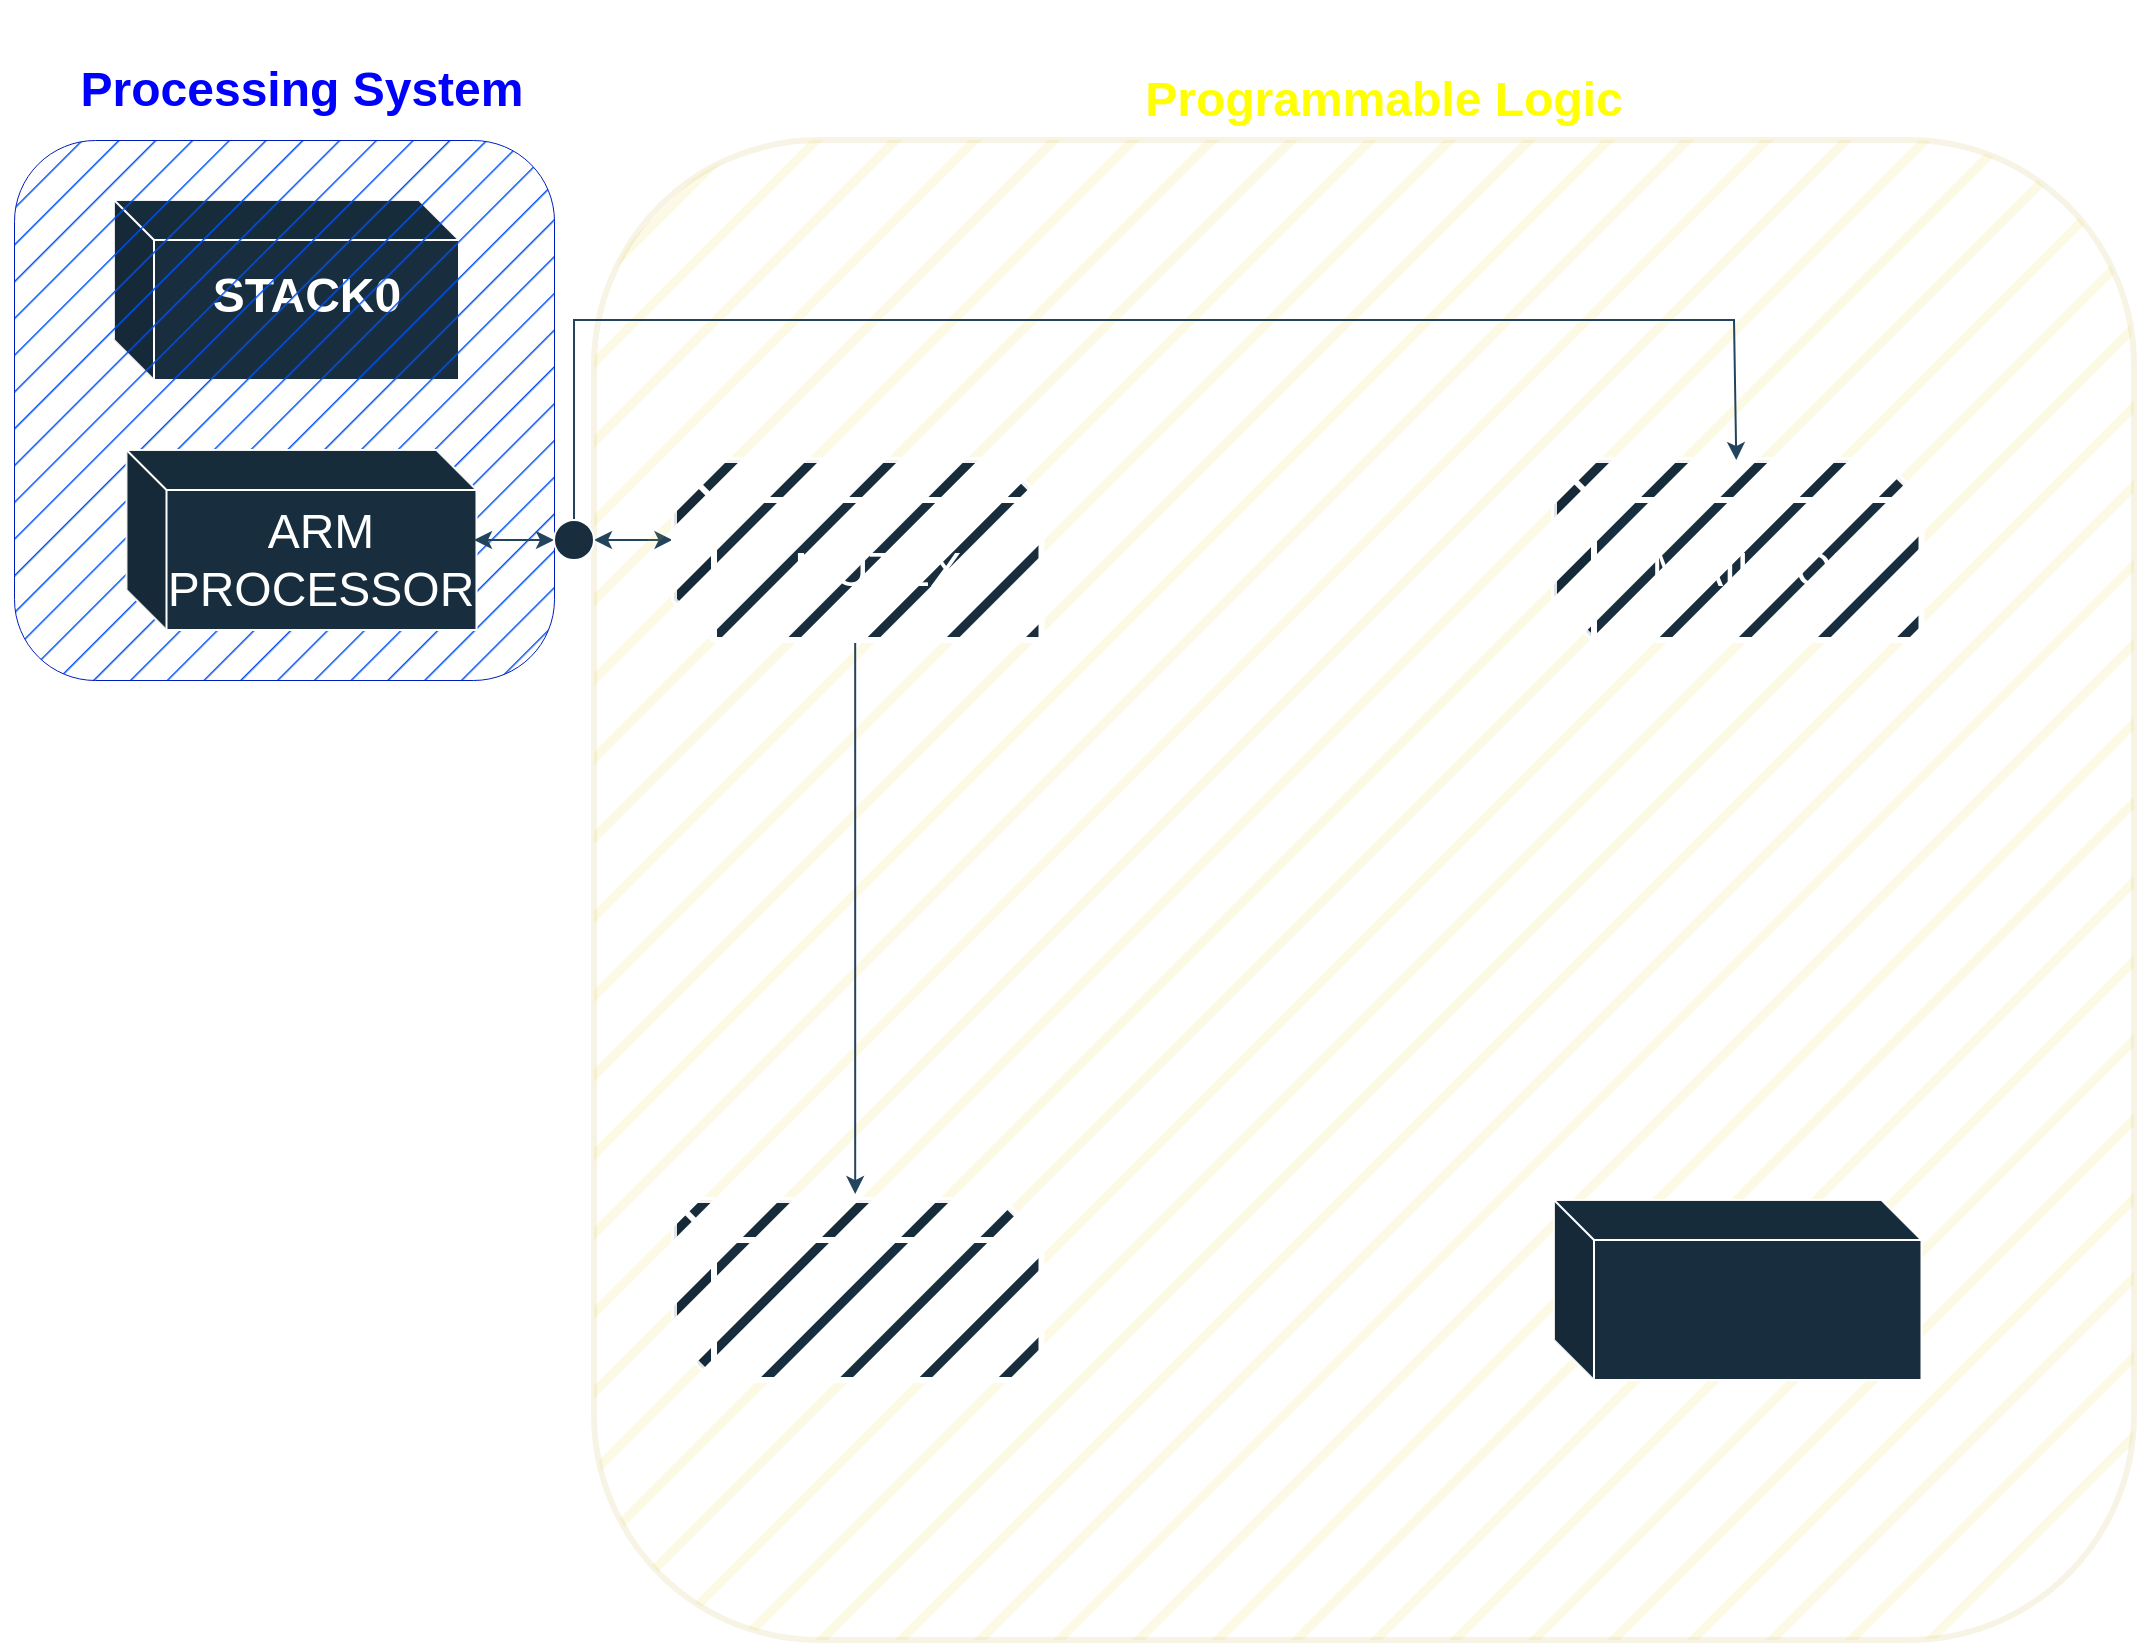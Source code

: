 <mxfile version="21.3.4" type="github">
  <diagram name="Page-1" id="gcy__Qb1ZBH2AbPkypAd">
    <mxGraphModel dx="1400" dy="755" grid="1" gridSize="10" guides="1" tooltips="1" connect="1" arrows="1" fold="1" page="1" pageScale="1" pageWidth="850" pageHeight="1100" math="0" shadow="0">
      <root>
        <mxCell id="0" />
        <mxCell id="1" parent="0" />
        <mxCell id="jSiletz1S2egC7Go8O0c-2" value="&lt;div&gt;&lt;b&gt;&lt;font style=&quot;font-size: 24px;&quot;&gt;STACK0&lt;/font&gt;&lt;/b&gt;&lt;/div&gt;&lt;div&gt;&lt;b&gt;&lt;br&gt;&lt;/b&gt;&lt;/div&gt;" style="shape=cube;whiteSpace=wrap;html=1;boundedLbl=1;backgroundOutline=1;darkOpacity=0.05;darkOpacity2=0.1;fillStyle=auto;fillColor=#182E3E;fontColor=#FFFFFF;strokeColor=#FFFFFF;labelBackgroundColor=none;" parent="1" vertex="1">
          <mxGeometry x="80" y="140" width="172.5" height="90" as="geometry" />
        </mxCell>
        <mxCell id="jSiletz1S2egC7Go8O0c-152" value="" style="whiteSpace=wrap;html=1;aspect=fixed;fillStyle=hatch;fillColor=#0050ef;fontColor=#ffffff;strokeColor=#001DBC;rounded=1;perimeterSpacing=10;strokeWidth=0.5;labelBackgroundColor=none;" parent="1" vertex="1">
          <mxGeometry x="30" y="110" width="270" height="270" as="geometry" />
        </mxCell>
        <mxCell id="jSiletz1S2egC7Go8O0c-154" value="&lt;font style=&quot;font-size: 24px;&quot; color=&quot;#0000ff&quot;&gt;&lt;b&gt;Processing System&lt;/b&gt;&lt;/font&gt;" style="text;html=1;strokeColor=none;fillColor=none;align=center;verticalAlign=middle;whiteSpace=wrap;rounded=0;fontColor=#FFFFFF;labelBackgroundColor=none;" parent="1" vertex="1">
          <mxGeometry x="23.75" y="40" width="300" height="90" as="geometry" />
        </mxCell>
        <mxCell id="jSiletz1S2egC7Go8O0c-155" value="&lt;font style=&quot;font-size: 24px;&quot;&gt;ARM PROCESSOR&lt;/font&gt;" style="shape=cube;whiteSpace=wrap;html=1;boundedLbl=1;backgroundOutline=1;darkOpacity=0.05;darkOpacity2=0.1;fillColor=#182E3E;fontColor=#FFFFFF;strokeColor=#FFFFFF;labelBackgroundColor=none;" parent="1" vertex="1">
          <mxGeometry x="86.25" y="265" width="175" height="90" as="geometry" />
        </mxCell>
        <mxCell id="jSiletz1S2egC7Go8O0c-156" value="" style="endArrow=classic;startArrow=classic;html=1;rounded=0;entryX=-0.004;entryY=0.444;entryDx=0;entryDy=0;entryPerimeter=0;labelBackgroundColor=none;strokeColor=#23445D;fontColor=default;" parent="1" edge="1" target="77hCbqt62AJWyuLHv462-2" source="77hCbqt62AJWyuLHv462-13">
          <mxGeometry width="50" height="50" relative="1" as="geometry">
            <mxPoint x="260" y="315" as="sourcePoint" />
            <mxPoint x="360" y="315" as="targetPoint" />
            <Array as="points" />
          </mxGeometry>
        </mxCell>
        <mxCell id="jSiletz1S2egC7Go8O0c-159" value="" style="rounded=1;whiteSpace=wrap;html=1;fillColor=#e3c800;fontColor=#000000;strokeColor=#B09500;fillStyle=hatch;shadow=0;glass=0;strokeWidth=3;perimeterSpacing=20;opacity=10;labelBackgroundColor=none;" parent="1" vertex="1">
          <mxGeometry x="320" y="110" width="770" height="750" as="geometry" />
        </mxCell>
        <mxCell id="77hCbqt62AJWyuLHv462-10" style="edgeStyle=none;rounded=0;orthogonalLoop=1;jettySize=auto;html=1;exitX=0.493;exitY=1.011;exitDx=0;exitDy=0;exitPerimeter=0;entryX=0.493;entryY=-0.033;entryDx=0;entryDy=0;entryPerimeter=0;labelBackgroundColor=none;strokeColor=#23445D;fontColor=default;" edge="1" parent="1" source="77hCbqt62AJWyuLHv462-2" target="77hCbqt62AJWyuLHv462-4">
          <mxGeometry relative="1" as="geometry">
            <mxPoint x="450" y="370" as="sourcePoint" />
            <mxPoint x="451" y="620" as="targetPoint" />
          </mxGeometry>
        </mxCell>
        <mxCell id="77hCbqt62AJWyuLHv462-2" value="MUTEX" style="shape=cube;whiteSpace=wrap;html=1;boundedLbl=1;backgroundOutline=1;darkOpacity=0.05;darkOpacity2=0.1;fontSize=24;fillColor=#182E3E;fontColor=#FFFFFF;strokeColor=#FFFFFF;fillStyle=hatch;strokeWidth=3;labelBackgroundColor=none;" vertex="1" parent="1">
          <mxGeometry x="360" y="270" width="183.75" height="90" as="geometry" />
        </mxCell>
        <mxCell id="77hCbqt62AJWyuLHv462-4" value="" style="shape=cube;whiteSpace=wrap;html=1;boundedLbl=1;backgroundOutline=1;darkOpacity=0.05;darkOpacity2=0.1;fillColor=#182E3E;strokeColor=#FFFFFF;strokeWidth=3;fillStyle=hatch;fontColor=#FFFFFF;labelBackgroundColor=none;" vertex="1" parent="1">
          <mxGeometry x="360" y="640" width="183.75" height="90" as="geometry" />
        </mxCell>
        <mxCell id="77hCbqt62AJWyuLHv462-5" value="" style="shape=cube;whiteSpace=wrap;html=1;boundedLbl=1;backgroundOutline=1;darkOpacity=0.05;darkOpacity2=0.1;labelBackgroundColor=none;fillColor=#182E3E;strokeColor=#FFFFFF;fontColor=#FFFFFF;" vertex="1" parent="1">
          <mxGeometry x="800" y="640" width="183.75" height="90" as="geometry" />
        </mxCell>
        <mxCell id="77hCbqt62AJWyuLHv462-6" value="MAILBOX" style="shape=cube;whiteSpace=wrap;html=1;boundedLbl=1;backgroundOutline=1;darkOpacity=0.05;darkOpacity2=0.1;fontSize=24;fillColor=#182E3E;fontColor=#FFFFFF;strokeColor=#FFFFFF;fillStyle=hatch;strokeWidth=3;labelBackgroundColor=none;" vertex="1" parent="1">
          <mxGeometry x="800" y="270" width="183.75" height="90" as="geometry" />
        </mxCell>
        <mxCell id="77hCbqt62AJWyuLHv462-12" value="" style="endArrow=classic;html=1;rounded=0;labelBackgroundColor=none;strokeColor=#23445D;fontColor=default;" edge="1" parent="1" target="77hCbqt62AJWyuLHv462-6">
          <mxGeometry width="50" height="50" relative="1" as="geometry">
            <mxPoint x="310" y="310" as="sourcePoint" />
            <mxPoint x="360" y="260" as="targetPoint" />
            <Array as="points">
              <mxPoint x="310" y="200" />
              <mxPoint x="890" y="200" />
            </Array>
          </mxGeometry>
        </mxCell>
        <mxCell id="77hCbqt62AJWyuLHv462-14" value="" style="endArrow=classic;startArrow=classic;html=1;rounded=0;labelBackgroundColor=none;strokeColor=#23445D;fontColor=default;" edge="1" parent="1" target="77hCbqt62AJWyuLHv462-13">
          <mxGeometry width="50" height="50" relative="1" as="geometry">
            <mxPoint x="260" y="310" as="sourcePoint" />
            <mxPoint x="360" y="315" as="targetPoint" />
            <Array as="points" />
          </mxGeometry>
        </mxCell>
        <mxCell id="77hCbqt62AJWyuLHv462-13" value="" style="ellipse;whiteSpace=wrap;html=1;aspect=fixed;labelBackgroundColor=none;fillColor=#182E3E;strokeColor=#FFFFFF;fontColor=#FFFFFF;" vertex="1" parent="1">
          <mxGeometry x="300" y="300" width="20" height="20" as="geometry" />
        </mxCell>
        <mxCell id="77hCbqt62AJWyuLHv462-17" value="&lt;font color=&quot;#ffff00&quot;&gt;&lt;b&gt;&lt;font style=&quot;font-size: 24px;&quot;&gt;Programmable Logic&lt;/font&gt;&lt;/b&gt;&lt;/font&gt;" style="text;html=1;strokeColor=none;fillColor=none;align=center;verticalAlign=middle;whiteSpace=wrap;rounded=0;labelBackgroundColor=none;fontColor=#FFFFFF;" vertex="1" parent="1">
          <mxGeometry x="430" y="50" width="570" height="80" as="geometry" />
        </mxCell>
      </root>
    </mxGraphModel>
  </diagram>
</mxfile>

